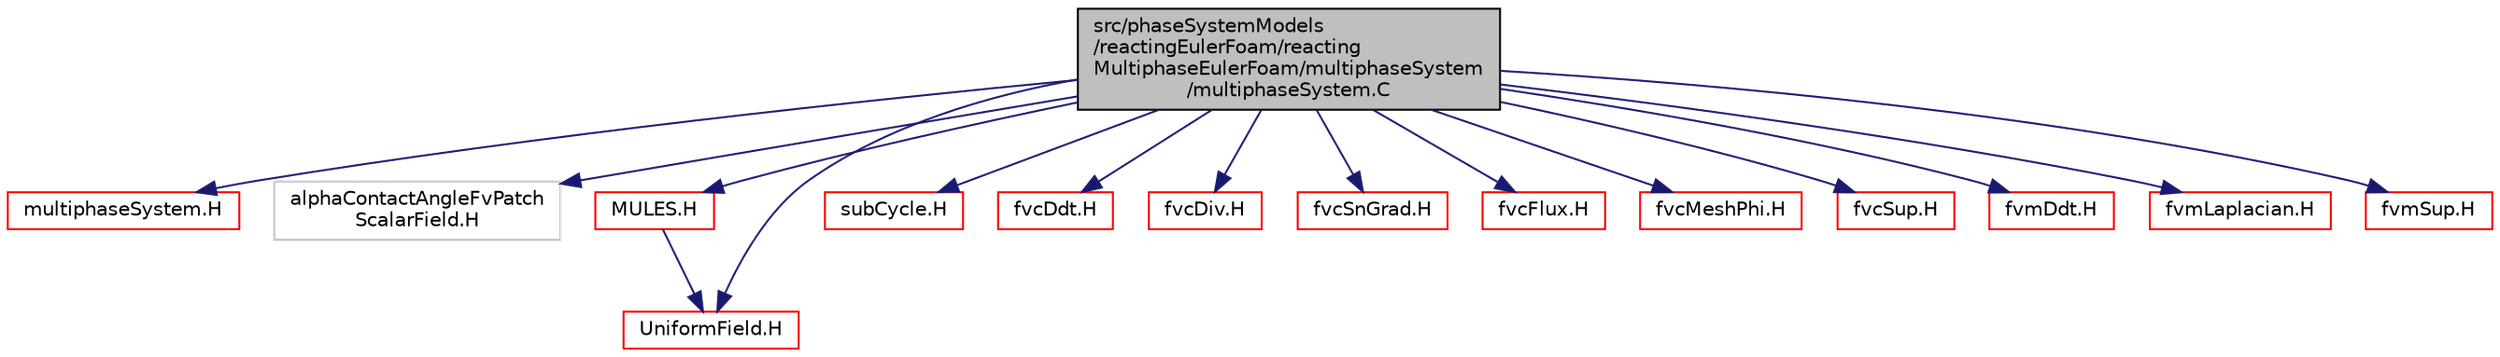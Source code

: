 digraph "src/phaseSystemModels/reactingEulerFoam/reactingMultiphaseEulerFoam/multiphaseSystem/multiphaseSystem.C"
{
  bgcolor="transparent";
  edge [fontname="Helvetica",fontsize="10",labelfontname="Helvetica",labelfontsize="10"];
  node [fontname="Helvetica",fontsize="10",shape=record];
  Node1 [label="src/phaseSystemModels\l/reactingEulerFoam/reacting\lMultiphaseEulerFoam/multiphaseSystem\l/multiphaseSystem.C",height=0.2,width=0.4,color="black", fillcolor="grey75", style="filled" fontcolor="black"];
  Node1 -> Node2 [color="midnightblue",fontsize="10",style="solid",fontname="Helvetica"];
  Node2 [label="multiphaseSystem.H",height=0.2,width=0.4,color="red",URL="$src_2phaseSystemModels_2reactingEulerFoam_2reactingMultiphaseEulerFoam_2multiphaseSystem_2multiphaseSystem_8H.html"];
  Node1 -> Node3 [color="midnightblue",fontsize="10",style="solid",fontname="Helvetica"];
  Node3 [label="alphaContactAngleFvPatch\lScalarField.H",height=0.2,width=0.4,color="grey75"];
  Node1 -> Node4 [color="midnightblue",fontsize="10",style="solid",fontname="Helvetica"];
  Node4 [label="MULES.H",height=0.2,width=0.4,color="red",URL="$MULES_8H.html",tooltip="MULES: Multidimensional universal limiter for explicit solution. "];
  Node4 -> Node5 [color="midnightblue",fontsize="10",style="solid",fontname="Helvetica"];
  Node5 [label="UniformField.H",height=0.2,width=0.4,color="red",URL="$UniformField_8H.html"];
  Node1 -> Node6 [color="midnightblue",fontsize="10",style="solid",fontname="Helvetica"];
  Node6 [label="subCycle.H",height=0.2,width=0.4,color="red",URL="$subCycle_8H.html"];
  Node1 -> Node5 [color="midnightblue",fontsize="10",style="solid",fontname="Helvetica"];
  Node1 -> Node7 [color="midnightblue",fontsize="10",style="solid",fontname="Helvetica"];
  Node7 [label="fvcDdt.H",height=0.2,width=0.4,color="red",URL="$fvcDdt_8H.html",tooltip="Calculate the first temporal derivative. "];
  Node1 -> Node8 [color="midnightblue",fontsize="10",style="solid",fontname="Helvetica"];
  Node8 [label="fvcDiv.H",height=0.2,width=0.4,color="red",URL="$fvcDiv_8H.html",tooltip="Calculate the divergence of the given field. "];
  Node1 -> Node9 [color="midnightblue",fontsize="10",style="solid",fontname="Helvetica"];
  Node9 [label="fvcSnGrad.H",height=0.2,width=0.4,color="red",URL="$fvcSnGrad_8H.html",tooltip="Calculate the snGrad of the given volField. "];
  Node1 -> Node10 [color="midnightblue",fontsize="10",style="solid",fontname="Helvetica"];
  Node10 [label="fvcFlux.H",height=0.2,width=0.4,color="red",URL="$fvcFlux_8H.html",tooltip="Calculate the face-flux of the given field. "];
  Node1 -> Node11 [color="midnightblue",fontsize="10",style="solid",fontname="Helvetica"];
  Node11 [label="fvcMeshPhi.H",height=0.2,width=0.4,color="red",URL="$fvcMeshPhi_8H.html",tooltip="Calculate the mesh motion flux and convert fluxes from absolute to relative and back. "];
  Node1 -> Node12 [color="midnightblue",fontsize="10",style="solid",fontname="Helvetica"];
  Node12 [label="fvcSup.H",height=0.2,width=0.4,color="red",URL="$fvcSup_8H.html",tooltip="Calculate the field for explicit evaluation of implicit and explicit sources. "];
  Node1 -> Node13 [color="midnightblue",fontsize="10",style="solid",fontname="Helvetica"];
  Node13 [label="fvmDdt.H",height=0.2,width=0.4,color="red",URL="$fvmDdt_8H.html",tooltip="Calulate the matrix for the first temporal derivative. "];
  Node1 -> Node14 [color="midnightblue",fontsize="10",style="solid",fontname="Helvetica"];
  Node14 [label="fvmLaplacian.H",height=0.2,width=0.4,color="red",URL="$fvmLaplacian_8H.html",tooltip="Calculate the matrix for the laplacian of the field. "];
  Node1 -> Node15 [color="midnightblue",fontsize="10",style="solid",fontname="Helvetica"];
  Node15 [label="fvmSup.H",height=0.2,width=0.4,color="red",URL="$fvmSup_8H.html",tooltip="Calculate the matrix for implicit and explicit sources. "];
}
